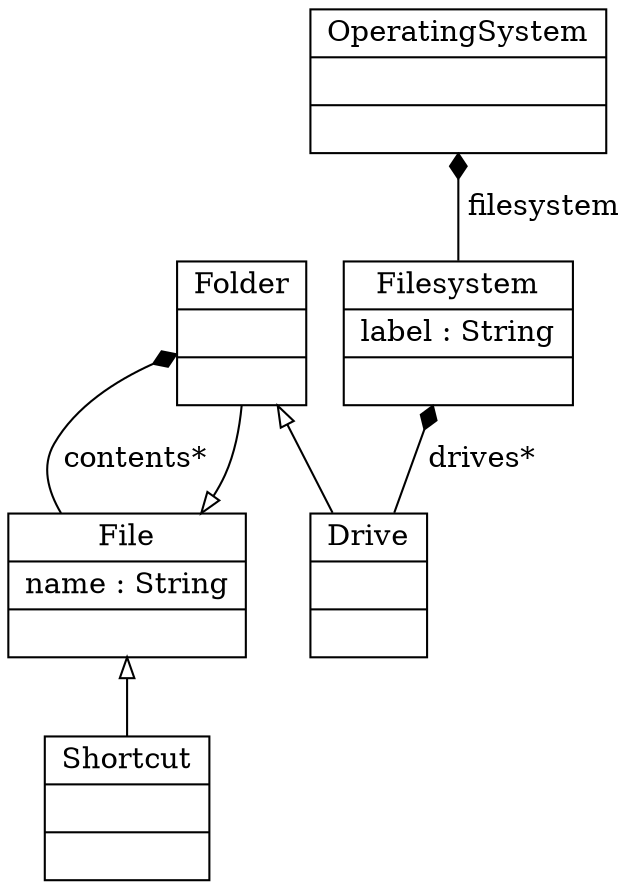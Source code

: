 digraph G {
	node[shape=record]
	edge[dir=back, arrowtail=empty]
	 
	Filesystem[label = "{Filesystem|label : String|}"]
	Folder[label = "{Folder||}"]
	File->Folder [name="e1"]
	Drive[label = "{Drive||}"]
	Folder->Drive [name="e2"]
	OperatingSystem[label = "{OperatingSystem||}"]
	File[label = "{File|name : String|}"]
	Shortcut[label = "{Shortcut||}"]
	File->Shortcut [name="e3"]
	
	Filesystem->Drive[label=" drives* ",arrowtail=diamond, name="e4"];
	Folder->File[label=" contents* ",arrowtail=diamond, name="e5"];
	OperatingSystem->Filesystem[label=" filesystem ",arrowtail=diamond, name="e6"];	
}
